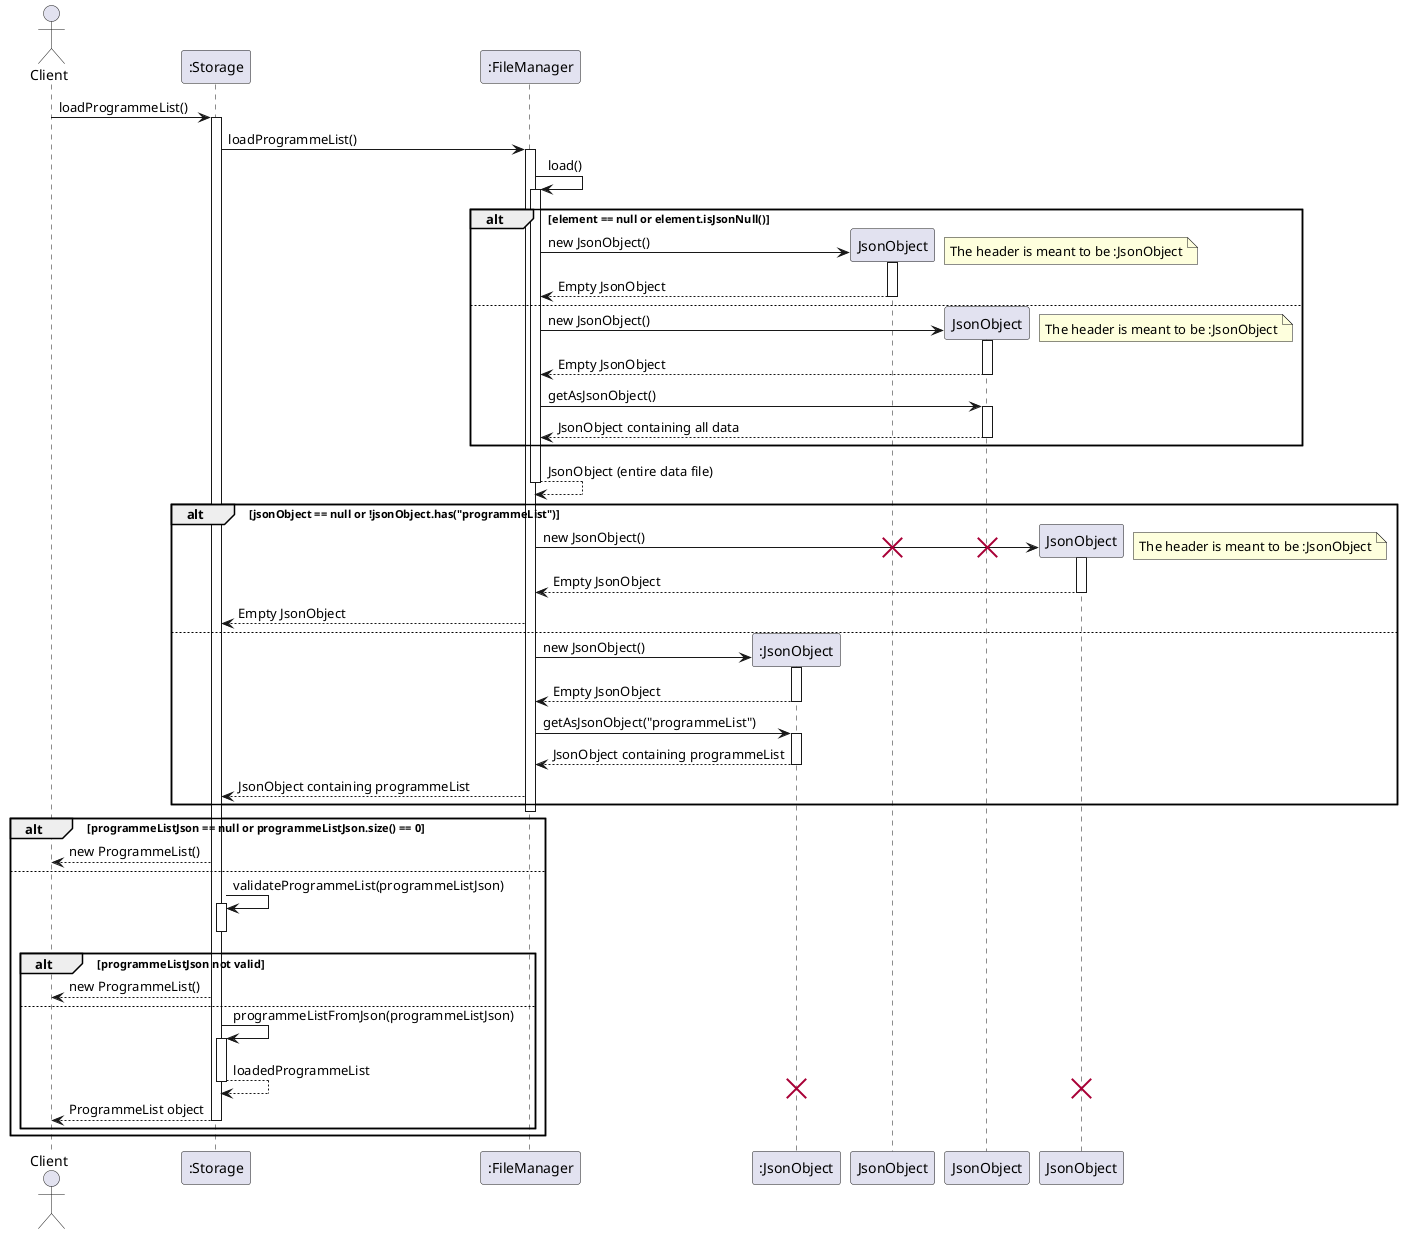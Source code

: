 @startuml

actor Client
participant ":Storage" as Storage
participant ":FileManager" as FileManager
participant ":JsonObject" as JsonObject

Client -> Storage : loadProgrammeList()
activate Storage

Storage -> FileManager : loadProgrammeList()
activate FileManager

FileManager -> FileManager : load()
activate FileManager
alt element == null or element.isJsonNull()
    create JsonObject as emptyJsonObject
    FileManager -> emptyJsonObject : new JsonObject()
    activate emptyJsonObject
    note right
    The header is meant to be :JsonObject
    end note
    emptyJsonObject --> FileManager : Empty JsonObject
    deactivate emptyJsonObject
else
    create JsonObject as allDataJsonObject
    FileManager -> allDataJsonObject : new JsonObject()
    activate allDataJsonObject
    note right
        The header is meant to be :JsonObject
        end note
    allDataJsonObject --> FileManager : Empty JsonObject
    deactivate allDataJsonObject
    FileManager -> allDataJsonObject : getAsJsonObject()
    activate allDataJsonObject
    allDataJsonObject --> FileManager : JsonObject containing all data
    deactivate allDataJsonObject

end

FileManager --> FileManager : JsonObject (entire data file)
deactivate FileManager

alt jsonObject == null or !jsonObject.has("programmeList")
    create JsonObject as emptyProgrammeListJsonObject
    FileManager -> emptyProgrammeListJsonObject : new JsonObject()
    note right
        The header is meant to be :JsonObject
        end note
    activate emptyProgrammeListJsonObject
    destroy allDataJsonObject
    destroy emptyJsonObject
    emptyProgrammeListJsonObject --> FileManager : Empty JsonObject
    deactivate emptyProgrammeListJsonObject
    FileManager --> Storage : Empty JsonObject
    deactivate JsonObject
else
    create JsonObject
    FileManager -> JsonObject : new JsonObject()
    activate JsonObject
    JsonObject --> FileManager : Empty JsonObject
    deactivate JsonObject
    FileManager -> JsonObject : getAsJsonObject("programmeList")
    activate JsonObject
    JsonObject --> FileManager : JsonObject containing programmeList
    deactivate JsonObject
    FileManager --> Storage : JsonObject containing programmeList
end
deactivate FileManager

alt programmeListJson == null or programmeListJson.size() == 0
    Storage --> Client : new ProgrammeList()
else
    Storage -> Storage : validateProgrammeList(programmeListJson)
    activate Storage
    deactivate Storage
    alt programmeListJson not valid
    Storage --> Client : new ProgrammeList()
    else
    Storage -> Storage : programmeListFromJson(programmeListJson)
    activate Storage
    Storage --> Storage : loadedProgrammeList
    deactivate Storage
    destroy emptyProgrammeListJsonObject
    destroy JsonObject
    Storage --> Client : ProgrammeList object
    deactivate Storage
    end
end
deactivate Storage

@enduml

